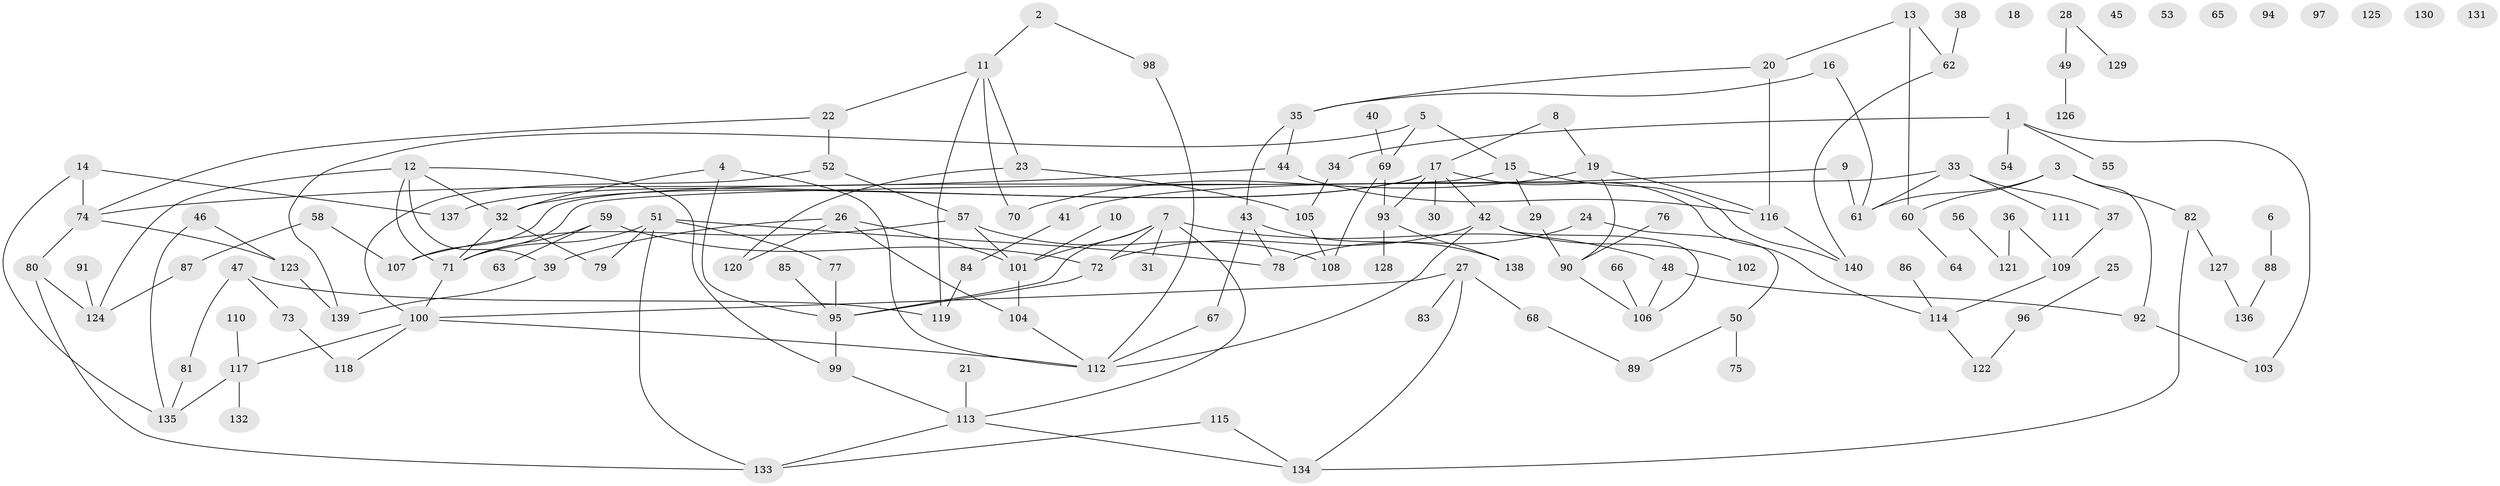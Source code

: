 // coarse degree distribution, {4: 0.13095238095238096, 5: 0.10714285714285714, 3: 0.15476190476190477, 6: 0.047619047619047616, 1: 0.23809523809523808, 8: 0.011904761904761904, 2: 0.16666666666666666, 18: 0.011904761904761904, 7: 0.011904761904761904, 0: 0.10714285714285714, 9: 0.011904761904761904}
// Generated by graph-tools (version 1.1) at 2025/16/03/04/25 18:16:38]
// undirected, 140 vertices, 180 edges
graph export_dot {
graph [start="1"]
  node [color=gray90,style=filled];
  1;
  2;
  3;
  4;
  5;
  6;
  7;
  8;
  9;
  10;
  11;
  12;
  13;
  14;
  15;
  16;
  17;
  18;
  19;
  20;
  21;
  22;
  23;
  24;
  25;
  26;
  27;
  28;
  29;
  30;
  31;
  32;
  33;
  34;
  35;
  36;
  37;
  38;
  39;
  40;
  41;
  42;
  43;
  44;
  45;
  46;
  47;
  48;
  49;
  50;
  51;
  52;
  53;
  54;
  55;
  56;
  57;
  58;
  59;
  60;
  61;
  62;
  63;
  64;
  65;
  66;
  67;
  68;
  69;
  70;
  71;
  72;
  73;
  74;
  75;
  76;
  77;
  78;
  79;
  80;
  81;
  82;
  83;
  84;
  85;
  86;
  87;
  88;
  89;
  90;
  91;
  92;
  93;
  94;
  95;
  96;
  97;
  98;
  99;
  100;
  101;
  102;
  103;
  104;
  105;
  106;
  107;
  108;
  109;
  110;
  111;
  112;
  113;
  114;
  115;
  116;
  117;
  118;
  119;
  120;
  121;
  122;
  123;
  124;
  125;
  126;
  127;
  128;
  129;
  130;
  131;
  132;
  133;
  134;
  135;
  136;
  137;
  138;
  139;
  140;
  1 -- 34;
  1 -- 54;
  1 -- 55;
  1 -- 103;
  2 -- 11;
  2 -- 98;
  3 -- 60;
  3 -- 61;
  3 -- 82;
  3 -- 92;
  4 -- 32;
  4 -- 95;
  4 -- 112;
  5 -- 15;
  5 -- 69;
  5 -- 139;
  6 -- 88;
  7 -- 31;
  7 -- 48;
  7 -- 72;
  7 -- 95;
  7 -- 101;
  7 -- 113;
  8 -- 17;
  8 -- 19;
  9 -- 41;
  9 -- 61;
  10 -- 101;
  11 -- 22;
  11 -- 23;
  11 -- 70;
  11 -- 119;
  12 -- 32;
  12 -- 39;
  12 -- 71;
  12 -- 99;
  12 -- 124;
  13 -- 20;
  13 -- 60;
  13 -- 62;
  14 -- 74;
  14 -- 135;
  14 -- 137;
  15 -- 29;
  15 -- 107;
  15 -- 140;
  16 -- 35;
  16 -- 61;
  17 -- 30;
  17 -- 32;
  17 -- 42;
  17 -- 93;
  17 -- 114;
  17 -- 137;
  19 -- 70;
  19 -- 90;
  19 -- 116;
  20 -- 35;
  20 -- 116;
  21 -- 113;
  22 -- 52;
  22 -- 74;
  23 -- 105;
  23 -- 120;
  24 -- 50;
  24 -- 78;
  25 -- 96;
  26 -- 39;
  26 -- 101;
  26 -- 104;
  26 -- 120;
  27 -- 68;
  27 -- 83;
  27 -- 100;
  27 -- 134;
  28 -- 49;
  28 -- 129;
  29 -- 90;
  32 -- 71;
  32 -- 79;
  33 -- 37;
  33 -- 61;
  33 -- 71;
  33 -- 111;
  34 -- 105;
  35 -- 43;
  35 -- 44;
  36 -- 109;
  36 -- 121;
  37 -- 109;
  38 -- 62;
  39 -- 139;
  40 -- 69;
  41 -- 84;
  42 -- 72;
  42 -- 102;
  42 -- 106;
  42 -- 112;
  43 -- 67;
  43 -- 78;
  43 -- 138;
  44 -- 74;
  44 -- 116;
  46 -- 123;
  46 -- 135;
  47 -- 73;
  47 -- 81;
  47 -- 119;
  48 -- 92;
  48 -- 106;
  49 -- 126;
  50 -- 75;
  50 -- 89;
  51 -- 71;
  51 -- 77;
  51 -- 78;
  51 -- 79;
  51 -- 133;
  52 -- 57;
  52 -- 100;
  56 -- 121;
  57 -- 101;
  57 -- 107;
  57 -- 108;
  58 -- 87;
  58 -- 107;
  59 -- 63;
  59 -- 71;
  59 -- 72;
  60 -- 64;
  62 -- 140;
  66 -- 106;
  67 -- 112;
  68 -- 89;
  69 -- 93;
  69 -- 108;
  71 -- 100;
  72 -- 95;
  73 -- 118;
  74 -- 80;
  74 -- 123;
  76 -- 90;
  77 -- 95;
  80 -- 124;
  80 -- 133;
  81 -- 135;
  82 -- 127;
  82 -- 134;
  84 -- 119;
  85 -- 95;
  86 -- 114;
  87 -- 124;
  88 -- 136;
  90 -- 106;
  91 -- 124;
  92 -- 103;
  93 -- 128;
  93 -- 138;
  95 -- 99;
  96 -- 122;
  98 -- 112;
  99 -- 113;
  100 -- 112;
  100 -- 117;
  100 -- 118;
  101 -- 104;
  104 -- 112;
  105 -- 108;
  109 -- 114;
  110 -- 117;
  113 -- 133;
  113 -- 134;
  114 -- 122;
  115 -- 133;
  115 -- 134;
  116 -- 140;
  117 -- 132;
  117 -- 135;
  123 -- 139;
  127 -- 136;
}
